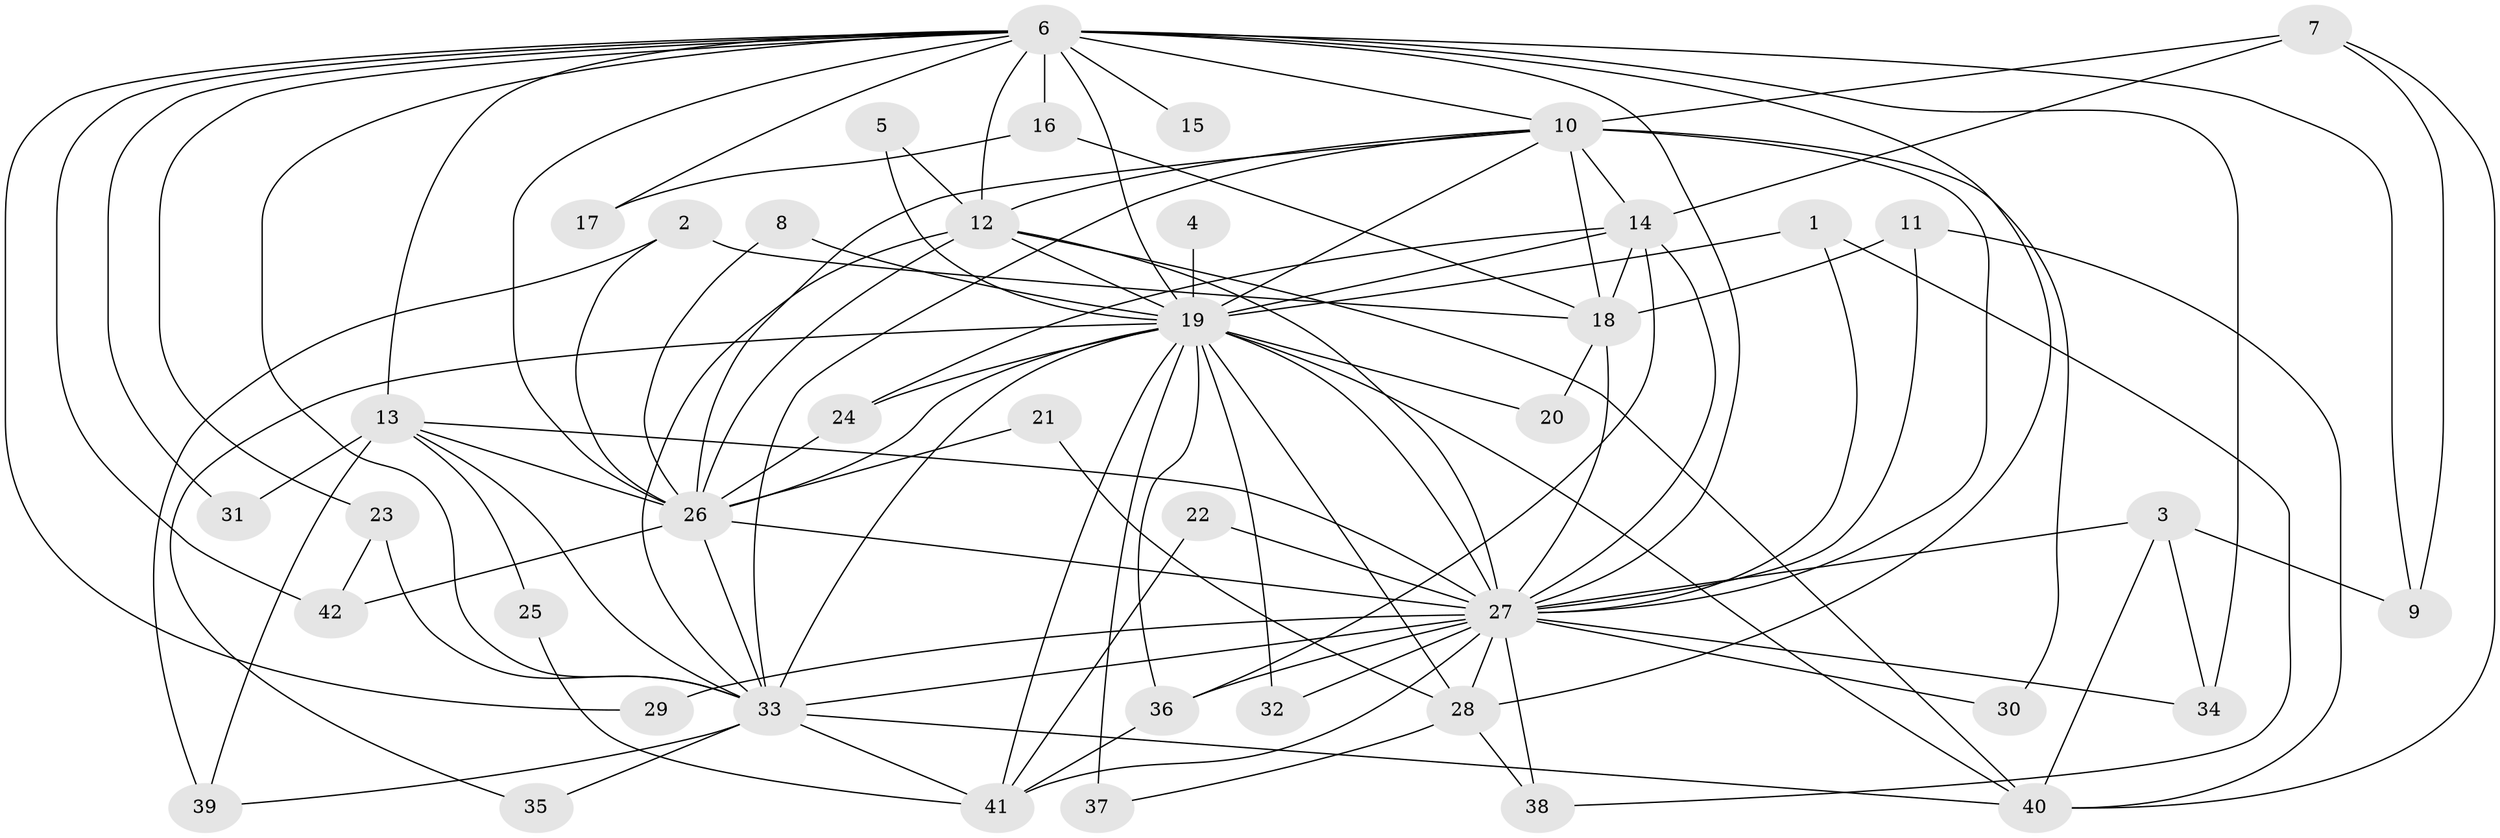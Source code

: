 // original degree distribution, {20: 0.011904761904761904, 19: 0.023809523809523808, 16: 0.011904761904761904, 22: 0.023809523809523808, 17: 0.011904761904761904, 12: 0.011904761904761904, 11: 0.011904761904761904, 21: 0.011904761904761904, 6: 0.011904761904761904, 10: 0.011904761904761904, 8: 0.011904761904761904, 4: 0.07142857142857142, 3: 0.16666666666666666, 2: 0.5714285714285714, 7: 0.03571428571428571}
// Generated by graph-tools (version 1.1) at 2025/01/03/09/25 03:01:22]
// undirected, 42 vertices, 106 edges
graph export_dot {
graph [start="1"]
  node [color=gray90,style=filled];
  1;
  2;
  3;
  4;
  5;
  6;
  7;
  8;
  9;
  10;
  11;
  12;
  13;
  14;
  15;
  16;
  17;
  18;
  19;
  20;
  21;
  22;
  23;
  24;
  25;
  26;
  27;
  28;
  29;
  30;
  31;
  32;
  33;
  34;
  35;
  36;
  37;
  38;
  39;
  40;
  41;
  42;
  1 -- 19 [weight=1.0];
  1 -- 27 [weight=1.0];
  1 -- 38 [weight=1.0];
  2 -- 18 [weight=1.0];
  2 -- 26 [weight=1.0];
  2 -- 39 [weight=1.0];
  3 -- 9 [weight=1.0];
  3 -- 27 [weight=2.0];
  3 -- 34 [weight=1.0];
  3 -- 40 [weight=1.0];
  4 -- 19 [weight=2.0];
  5 -- 12 [weight=2.0];
  5 -- 19 [weight=2.0];
  6 -- 9 [weight=1.0];
  6 -- 10 [weight=1.0];
  6 -- 12 [weight=1.0];
  6 -- 13 [weight=1.0];
  6 -- 15 [weight=1.0];
  6 -- 16 [weight=1.0];
  6 -- 17 [weight=1.0];
  6 -- 19 [weight=2.0];
  6 -- 23 [weight=1.0];
  6 -- 26 [weight=2.0];
  6 -- 27 [weight=3.0];
  6 -- 28 [weight=1.0];
  6 -- 29 [weight=1.0];
  6 -- 31 [weight=1.0];
  6 -- 33 [weight=1.0];
  6 -- 34 [weight=1.0];
  6 -- 42 [weight=1.0];
  7 -- 9 [weight=1.0];
  7 -- 10 [weight=1.0];
  7 -- 14 [weight=1.0];
  7 -- 40 [weight=1.0];
  8 -- 19 [weight=1.0];
  8 -- 26 [weight=1.0];
  10 -- 12 [weight=1.0];
  10 -- 14 [weight=1.0];
  10 -- 18 [weight=2.0];
  10 -- 19 [weight=3.0];
  10 -- 26 [weight=1.0];
  10 -- 27 [weight=4.0];
  10 -- 30 [weight=1.0];
  10 -- 33 [weight=2.0];
  11 -- 18 [weight=1.0];
  11 -- 27 [weight=1.0];
  11 -- 40 [weight=1.0];
  12 -- 19 [weight=2.0];
  12 -- 26 [weight=1.0];
  12 -- 27 [weight=3.0];
  12 -- 33 [weight=1.0];
  12 -- 40 [weight=1.0];
  13 -- 25 [weight=1.0];
  13 -- 26 [weight=1.0];
  13 -- 27 [weight=1.0];
  13 -- 31 [weight=1.0];
  13 -- 33 [weight=1.0];
  13 -- 39 [weight=1.0];
  14 -- 18 [weight=2.0];
  14 -- 19 [weight=1.0];
  14 -- 24 [weight=1.0];
  14 -- 27 [weight=2.0];
  14 -- 36 [weight=1.0];
  16 -- 17 [weight=1.0];
  16 -- 18 [weight=1.0];
  18 -- 20 [weight=1.0];
  18 -- 27 [weight=1.0];
  19 -- 20 [weight=1.0];
  19 -- 24 [weight=2.0];
  19 -- 26 [weight=2.0];
  19 -- 27 [weight=6.0];
  19 -- 28 [weight=1.0];
  19 -- 32 [weight=2.0];
  19 -- 33 [weight=3.0];
  19 -- 35 [weight=1.0];
  19 -- 36 [weight=1.0];
  19 -- 37 [weight=1.0];
  19 -- 40 [weight=1.0];
  19 -- 41 [weight=2.0];
  21 -- 26 [weight=1.0];
  21 -- 28 [weight=1.0];
  22 -- 27 [weight=1.0];
  22 -- 41 [weight=1.0];
  23 -- 33 [weight=1.0];
  23 -- 42 [weight=1.0];
  24 -- 26 [weight=1.0];
  25 -- 41 [weight=1.0];
  26 -- 27 [weight=4.0];
  26 -- 33 [weight=3.0];
  26 -- 42 [weight=1.0];
  27 -- 28 [weight=2.0];
  27 -- 29 [weight=1.0];
  27 -- 30 [weight=2.0];
  27 -- 32 [weight=1.0];
  27 -- 33 [weight=3.0];
  27 -- 34 [weight=1.0];
  27 -- 36 [weight=1.0];
  27 -- 38 [weight=1.0];
  27 -- 41 [weight=2.0];
  28 -- 37 [weight=1.0];
  28 -- 38 [weight=1.0];
  33 -- 35 [weight=1.0];
  33 -- 39 [weight=1.0];
  33 -- 40 [weight=1.0];
  33 -- 41 [weight=1.0];
  36 -- 41 [weight=1.0];
}
